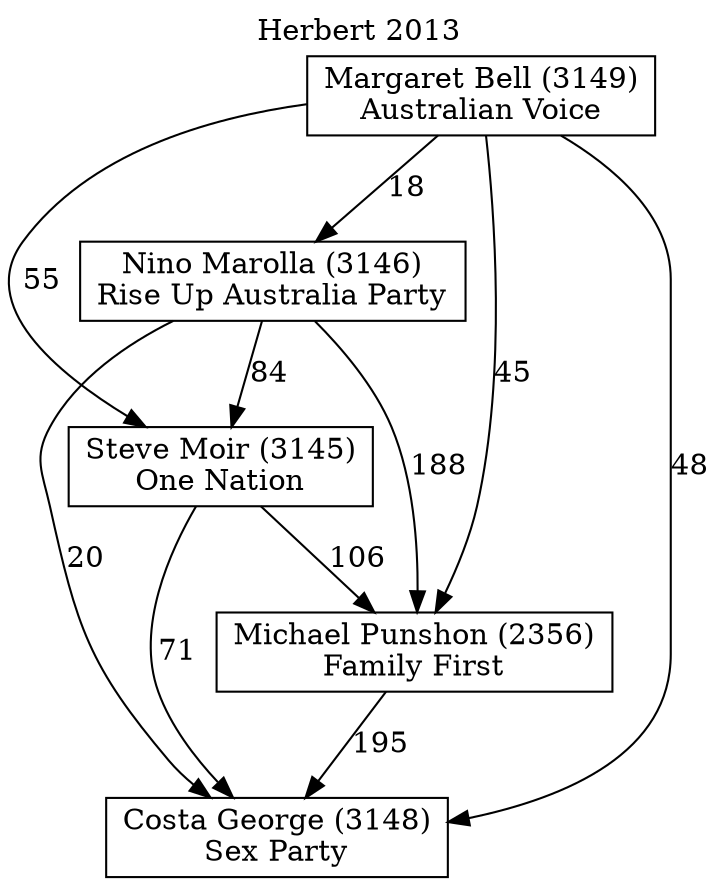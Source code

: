 // House preference flow
digraph "Costa George (3148)_Herbert_2013" {
	graph [label="Herbert 2013" labelloc=t mclimit=10]
	node [shape=box]
	"Costa George (3148)" [label="Costa George (3148)
Sex Party"]
	"Michael Punshon (2356)" [label="Michael Punshon (2356)
Family First"]
	"Steve Moir (3145)" [label="Steve Moir (3145)
One Nation"]
	"Nino Marolla (3146)" [label="Nino Marolla (3146)
Rise Up Australia Party"]
	"Margaret Bell (3149)" [label="Margaret Bell (3149)
Australian Voice"]
	"Michael Punshon (2356)" -> "Costa George (3148)" [label=195]
	"Steve Moir (3145)" -> "Michael Punshon (2356)" [label=106]
	"Nino Marolla (3146)" -> "Steve Moir (3145)" [label=84]
	"Margaret Bell (3149)" -> "Nino Marolla (3146)" [label=18]
	"Steve Moir (3145)" -> "Costa George (3148)" [label=71]
	"Nino Marolla (3146)" -> "Costa George (3148)" [label=20]
	"Margaret Bell (3149)" -> "Costa George (3148)" [label=48]
	"Margaret Bell (3149)" -> "Steve Moir (3145)" [label=55]
	"Nino Marolla (3146)" -> "Michael Punshon (2356)" [label=188]
	"Margaret Bell (3149)" -> "Michael Punshon (2356)" [label=45]
}
